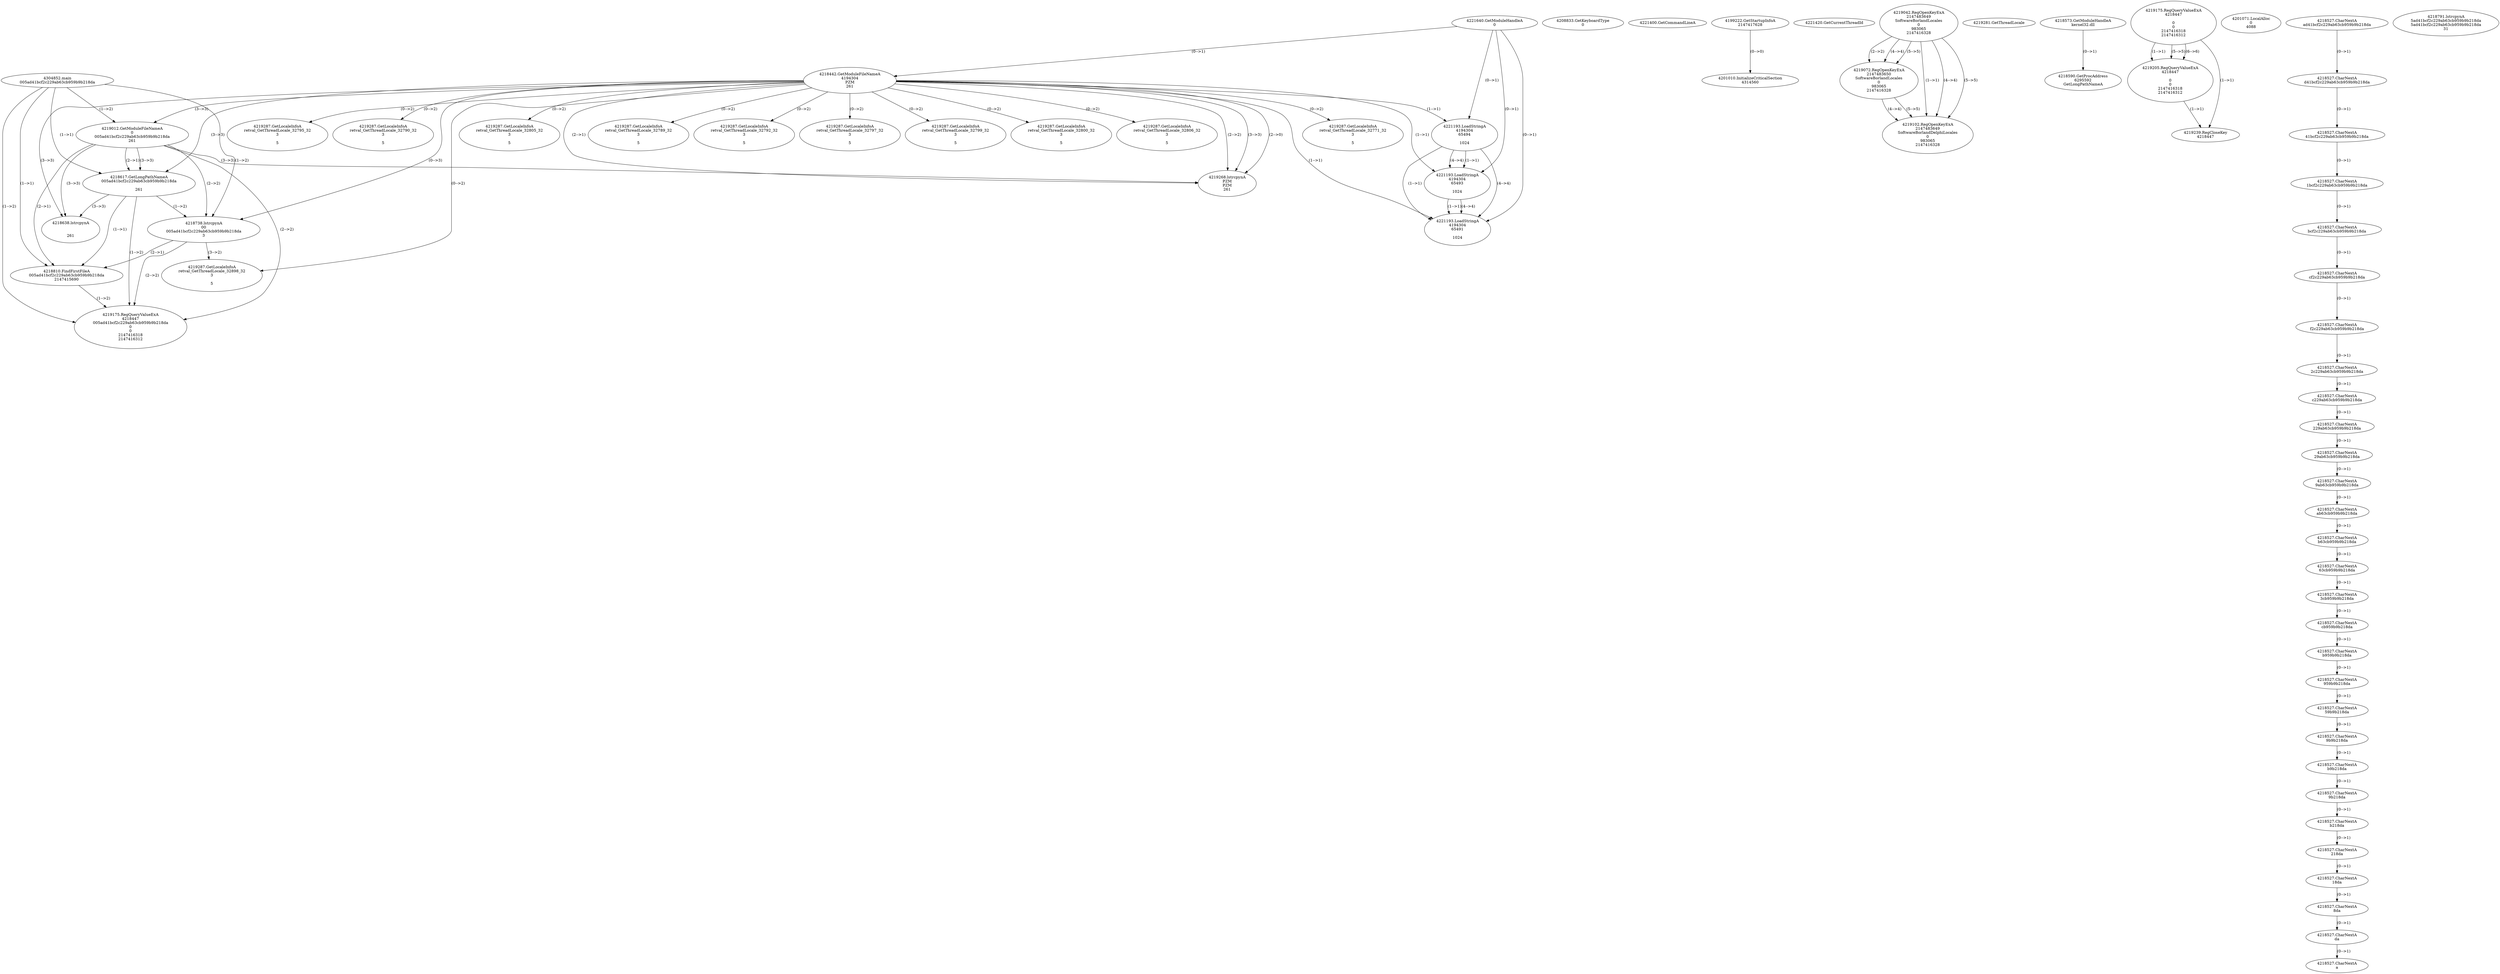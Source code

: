 // Global SCDG with merge call
digraph {
	0 [label="4304852.main
005ad41bcf2c229ab63cb959b9b218da"]
	1 [label="4221640.GetModuleHandleA
0"]
	2 [label="4208833.GetKeyboardType
0"]
	3 [label="4221400.GetCommandLineA
"]
	4 [label="4199222.GetStartupInfoA
2147417628"]
	5 [label="4221420.GetCurrentThreadId
"]
	6 [label="4218442.GetModuleFileNameA
4194304
PZM
261"]
	1 -> 6 [label="(0-->1)"]
	7 [label="4219012.GetModuleFileNameA
0
005ad41bcf2c229ab63cb959b9b218da
261"]
	0 -> 7 [label="(1-->2)"]
	6 -> 7 [label="(3-->3)"]
	8 [label="4219042.RegOpenKeyExA
2147483649
Software\Borland\Locales
0
983065
2147416328"]
	9 [label="4219072.RegOpenKeyExA
2147483650
Software\Borland\Locales
0
983065
2147416328"]
	8 -> 9 [label="(2-->2)"]
	8 -> 9 [label="(4-->4)"]
	8 -> 9 [label="(5-->5)"]
	10 [label="4219102.RegOpenKeyExA
2147483649
Software\Borland\Delphi\Locales
0
983065
2147416328"]
	8 -> 10 [label="(1-->1)"]
	8 -> 10 [label="(4-->4)"]
	9 -> 10 [label="(4-->4)"]
	8 -> 10 [label="(5-->5)"]
	9 -> 10 [label="(5-->5)"]
	11 [label="4219268.lstrcpynA
PZM
PZM
261"]
	6 -> 11 [label="(2-->1)"]
	6 -> 11 [label="(2-->2)"]
	6 -> 11 [label="(3-->3)"]
	7 -> 11 [label="(3-->3)"]
	6 -> 11 [label="(2-->0)"]
	12 [label="4219281.GetThreadLocale
"]
	13 [label="4219287.GetLocaleInfoA
retval_GetThreadLocale_32771_32
3

5"]
	6 -> 13 [label="(0-->2)"]
	14 [label="4221193.LoadStringA
4194304
65494

1024"]
	1 -> 14 [label="(0-->1)"]
	6 -> 14 [label="(1-->1)"]
	15 [label="4221193.LoadStringA
4194304
65493

1024"]
	1 -> 15 [label="(0-->1)"]
	6 -> 15 [label="(1-->1)"]
	14 -> 15 [label="(1-->1)"]
	14 -> 15 [label="(4-->4)"]
	16 [label="4218573.GetModuleHandleA
kernel32.dll"]
	17 [label="4218590.GetProcAddress
6295592
GetLongPathNameA"]
	16 -> 17 [label="(0-->1)"]
	18 [label="4218617.GetLongPathNameA
005ad41bcf2c229ab63cb959b9b218da

261"]
	0 -> 18 [label="(1-->1)"]
	7 -> 18 [label="(2-->1)"]
	6 -> 18 [label="(3-->3)"]
	7 -> 18 [label="(3-->3)"]
	19 [label="4218638.lstrcpynA


261"]
	6 -> 19 [label="(3-->3)"]
	7 -> 19 [label="(3-->3)"]
	18 -> 19 [label="(3-->3)"]
	20 [label="4219175.RegQueryValueExA
4218447

0
0
2147416318
2147416312"]
	21 [label="4219205.RegQueryValueExA
4218447

0
0
2147416318
2147416312"]
	20 -> 21 [label="(1-->1)"]
	20 -> 21 [label="(5-->5)"]
	20 -> 21 [label="(6-->6)"]
	22 [label="4219239.RegCloseKey
4218447"]
	20 -> 22 [label="(1-->1)"]
	21 -> 22 [label="(1-->1)"]
	23 [label="4219287.GetLocaleInfoA
retval_GetThreadLocale_32795_32
3

5"]
	6 -> 23 [label="(0-->2)"]
	24 [label="4219287.GetLocaleInfoA
retval_GetThreadLocale_32790_32
3

5"]
	6 -> 24 [label="(0-->2)"]
	25 [label="4201010.InitializeCriticalSection
4314560"]
	4 -> 25 [label="(0-->0)"]
	26 [label="4201071.LocalAlloc
0
4088"]
	27 [label="4218738.lstrcpynA
00
005ad41bcf2c229ab63cb959b9b218da
3"]
	0 -> 27 [label="(1-->2)"]
	7 -> 27 [label="(2-->2)"]
	18 -> 27 [label="(1-->2)"]
	6 -> 27 [label="(0-->3)"]
	28 [label="4218527.CharNextA
ad41bcf2c229ab63cb959b9b218da"]
	29 [label="4218527.CharNextA
d41bcf2c229ab63cb959b9b218da"]
	28 -> 29 [label="(0-->1)"]
	30 [label="4218527.CharNextA
41bcf2c229ab63cb959b9b218da"]
	29 -> 30 [label="(0-->1)"]
	31 [label="4218527.CharNextA
1bcf2c229ab63cb959b9b218da"]
	30 -> 31 [label="(0-->1)"]
	32 [label="4218527.CharNextA
bcf2c229ab63cb959b9b218da"]
	31 -> 32 [label="(0-->1)"]
	33 [label="4218527.CharNextA
cf2c229ab63cb959b9b218da"]
	32 -> 33 [label="(0-->1)"]
	34 [label="4218527.CharNextA
f2c229ab63cb959b9b218da"]
	33 -> 34 [label="(0-->1)"]
	35 [label="4218527.CharNextA
2c229ab63cb959b9b218da"]
	34 -> 35 [label="(0-->1)"]
	36 [label="4218527.CharNextA
c229ab63cb959b9b218da"]
	35 -> 36 [label="(0-->1)"]
	37 [label="4218527.CharNextA
229ab63cb959b9b218da"]
	36 -> 37 [label="(0-->1)"]
	38 [label="4218527.CharNextA
29ab63cb959b9b218da"]
	37 -> 38 [label="(0-->1)"]
	39 [label="4218527.CharNextA
9ab63cb959b9b218da"]
	38 -> 39 [label="(0-->1)"]
	40 [label="4218527.CharNextA
ab63cb959b9b218da"]
	39 -> 40 [label="(0-->1)"]
	41 [label="4218527.CharNextA
b63cb959b9b218da"]
	40 -> 41 [label="(0-->1)"]
	42 [label="4218527.CharNextA
63cb959b9b218da"]
	41 -> 42 [label="(0-->1)"]
	43 [label="4218527.CharNextA
3cb959b9b218da"]
	42 -> 43 [label="(0-->1)"]
	44 [label="4218527.CharNextA
cb959b9b218da"]
	43 -> 44 [label="(0-->1)"]
	45 [label="4218527.CharNextA
b959b9b218da"]
	44 -> 45 [label="(0-->1)"]
	46 [label="4218527.CharNextA
959b9b218da"]
	45 -> 46 [label="(0-->1)"]
	47 [label="4218527.CharNextA
59b9b218da"]
	46 -> 47 [label="(0-->1)"]
	48 [label="4218527.CharNextA
9b9b218da"]
	47 -> 48 [label="(0-->1)"]
	49 [label="4218527.CharNextA
b9b218da"]
	48 -> 49 [label="(0-->1)"]
	50 [label="4218527.CharNextA
9b218da"]
	49 -> 50 [label="(0-->1)"]
	51 [label="4218527.CharNextA
b218da"]
	50 -> 51 [label="(0-->1)"]
	52 [label="4218527.CharNextA
218da"]
	51 -> 52 [label="(0-->1)"]
	53 [label="4218527.CharNextA
18da"]
	52 -> 53 [label="(0-->1)"]
	54 [label="4218527.CharNextA
8da"]
	53 -> 54 [label="(0-->1)"]
	55 [label="4218527.CharNextA
da"]
	54 -> 55 [label="(0-->1)"]
	56 [label="4218527.CharNextA
a"]
	55 -> 56 [label="(0-->1)"]
	57 [label="4218791.lstrcpynA
5ad41bcf2c229ab63cb959b9b218da
5ad41bcf2c229ab63cb959b9b218da
31"]
	58 [label="4218810.FindFirstFileA
005ad41bcf2c229ab63cb959b9b218da
2147415690"]
	0 -> 58 [label="(1-->1)"]
	7 -> 58 [label="(2-->1)"]
	18 -> 58 [label="(1-->1)"]
	27 -> 58 [label="(2-->1)"]
	59 [label="4219175.RegQueryValueExA
4218447
005ad41bcf2c229ab63cb959b9b218da
0
0
2147416318
2147416312"]
	0 -> 59 [label="(1-->2)"]
	7 -> 59 [label="(2-->2)"]
	18 -> 59 [label="(1-->2)"]
	27 -> 59 [label="(2-->2)"]
	58 -> 59 [label="(1-->2)"]
	60 [label="4219287.GetLocaleInfoA
retval_GetThreadLocale_32898_32
3

5"]
	6 -> 60 [label="(0-->2)"]
	27 -> 60 [label="(3-->2)"]
	61 [label="4219287.GetLocaleInfoA
retval_GetThreadLocale_32805_32
3

5"]
	6 -> 61 [label="(0-->2)"]
	62 [label="4221193.LoadStringA
4194304
65491

1024"]
	1 -> 62 [label="(0-->1)"]
	6 -> 62 [label="(1-->1)"]
	14 -> 62 [label="(1-->1)"]
	15 -> 62 [label="(1-->1)"]
	14 -> 62 [label="(4-->4)"]
	15 -> 62 [label="(4-->4)"]
	63 [label="4219287.GetLocaleInfoA
retval_GetThreadLocale_32789_32
3

5"]
	6 -> 63 [label="(0-->2)"]
	64 [label="4219287.GetLocaleInfoA
retval_GetThreadLocale_32792_32
3

5"]
	6 -> 64 [label="(0-->2)"]
	65 [label="4219287.GetLocaleInfoA
retval_GetThreadLocale_32797_32
3

5"]
	6 -> 65 [label="(0-->2)"]
	66 [label="4219287.GetLocaleInfoA
retval_GetThreadLocale_32799_32
3

5"]
	6 -> 66 [label="(0-->2)"]
	67 [label="4219287.GetLocaleInfoA
retval_GetThreadLocale_32800_32
3

5"]
	6 -> 67 [label="(0-->2)"]
	68 [label="4219287.GetLocaleInfoA
retval_GetThreadLocale_32806_32
3

5"]
	6 -> 68 [label="(0-->2)"]
}
